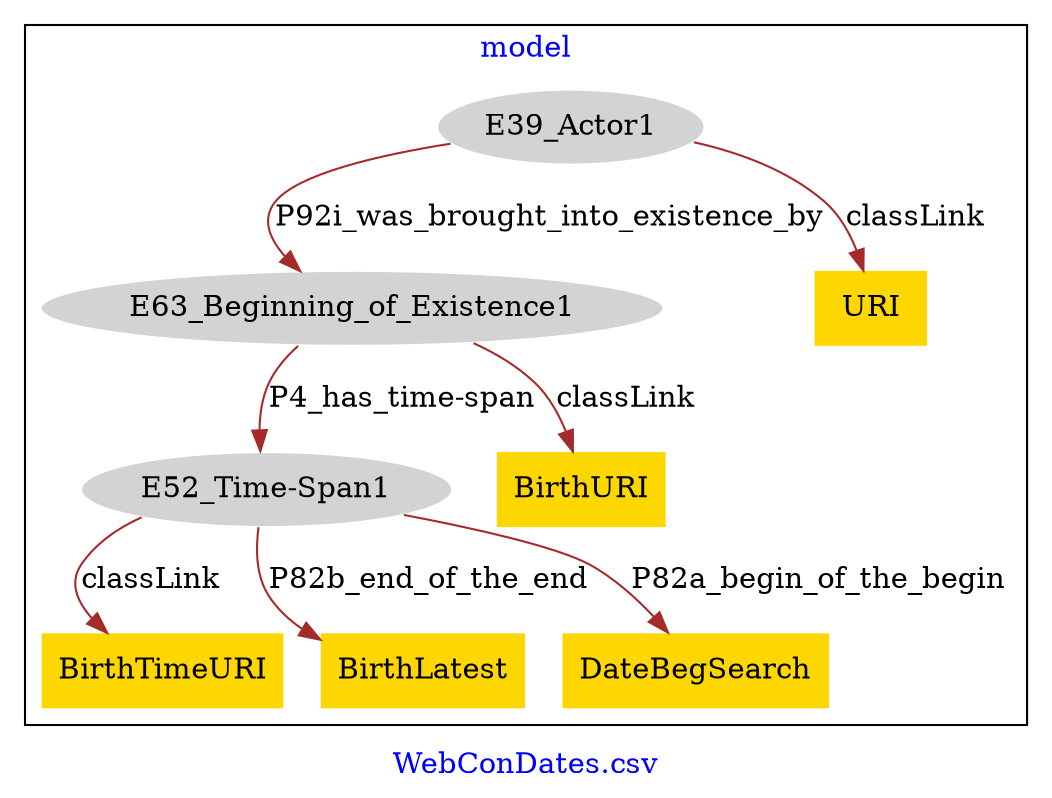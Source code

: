 digraph n0 {
fontcolor="blue"
remincross="true"
label="WebConDates.csv"
subgraph cluster {
label="model"
n2[style="filled",color="white",fillcolor="lightgray",label="E39_Actor1"];
n3[style="filled",color="white",fillcolor="lightgray",label="E63_Beginning_of_Existence1"];
n4[style="filled",color="white",fillcolor="lightgray",label="E52_Time-Span1"];
n5[shape="plaintext",style="filled",fillcolor="gold",label="BirthURI"];
n6[shape="plaintext",style="filled",fillcolor="gold",label="BirthTimeURI"];
n7[shape="plaintext",style="filled",fillcolor="gold",label="BirthLatest"];
n8[shape="plaintext",style="filled",fillcolor="gold",label="URI"];
n9[shape="plaintext",style="filled",fillcolor="gold",label="DateBegSearch"];
}
n2 -> n3[color="brown",fontcolor="black",label="P92i_was_brought_into_existence_by"]
n3 -> n4[color="brown",fontcolor="black",label="P4_has_time-span"]
n3 -> n5[color="brown",fontcolor="black",label="classLink"]
n4 -> n6[color="brown",fontcolor="black",label="classLink"]
n4 -> n7[color="brown",fontcolor="black",label="P82b_end_of_the_end"]
n2 -> n8[color="brown",fontcolor="black",label="classLink"]
n4 -> n9[color="brown",fontcolor="black",label="P82a_begin_of_the_begin"]
}
